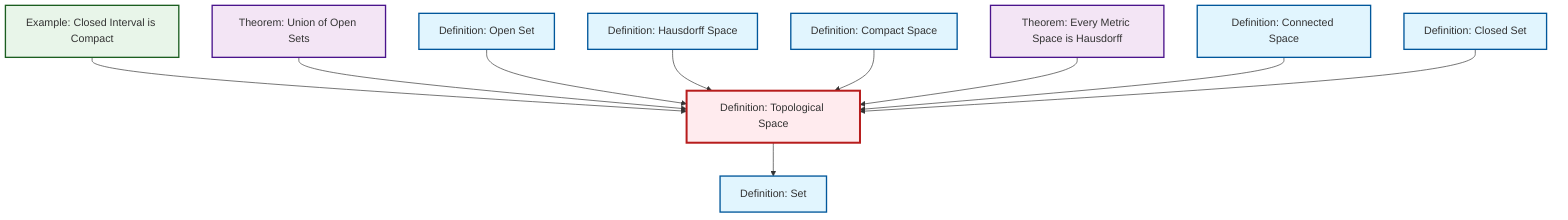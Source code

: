 graph TD
    classDef definition fill:#e1f5fe,stroke:#01579b,stroke-width:2px
    classDef theorem fill:#f3e5f5,stroke:#4a148c,stroke-width:2px
    classDef axiom fill:#fff3e0,stroke:#e65100,stroke-width:2px
    classDef example fill:#e8f5e9,stroke:#1b5e20,stroke-width:2px
    classDef current fill:#ffebee,stroke:#b71c1c,stroke-width:3px
    def-connected["Definition: Connected Space"]:::definition
    ex-closed-interval-compact["Example: Closed Interval is Compact"]:::example
    def-topological-space["Definition: Topological Space"]:::definition
    def-closed-set["Definition: Closed Set"]:::definition
    def-compact["Definition: Compact Space"]:::definition
    thm-union-open-sets["Theorem: Union of Open Sets"]:::theorem
    def-open-set["Definition: Open Set"]:::definition
    def-hausdorff["Definition: Hausdorff Space"]:::definition
    def-set["Definition: Set"]:::definition
    thm-metric-hausdorff["Theorem: Every Metric Space is Hausdorff"]:::theorem
    ex-closed-interval-compact --> def-topological-space
    thm-union-open-sets --> def-topological-space
    def-open-set --> def-topological-space
    def-hausdorff --> def-topological-space
    def-compact --> def-topological-space
    thm-metric-hausdorff --> def-topological-space
    def-topological-space --> def-set
    def-connected --> def-topological-space
    def-closed-set --> def-topological-space
    class def-topological-space current